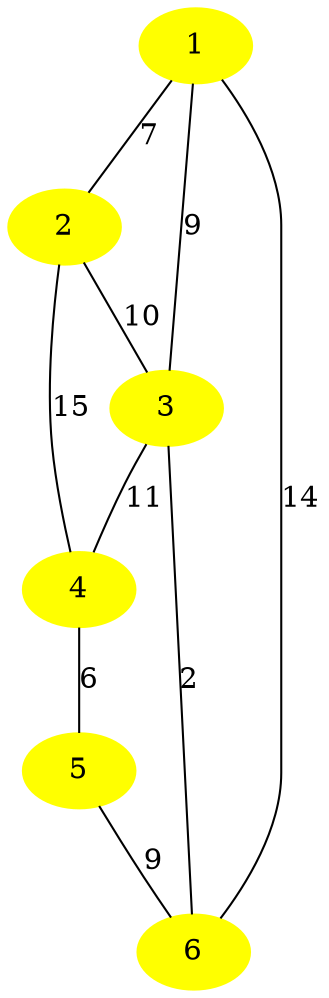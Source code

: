 digraph G{ 
node [style=filled, fontcolor=black];
n0[label="1", color=yellow];
n1[label="2", color=yellow];
n2[label="3", color=yellow];
n3[label="4", color=yellow];
n4[label="5", color=yellow];
n5[label="6", color=yellow];
n0 -> n5 [arrowhead=none, label="14"];
n0 -> n2 [arrowhead=none, label="9"];
n0 -> n1 [arrowhead=none, label="7"];
n1 -> n2 [arrowhead=none, label="10"];
n1 -> n3 [arrowhead=none, label="15"];
n2 -> n5 [arrowhead=none, label="2"];
n2 -> n3 [arrowhead=none, label="11"];
n3 -> n4 [arrowhead=none, label="6"];
n4 -> n5 [arrowhead=none, label="9"];
}
